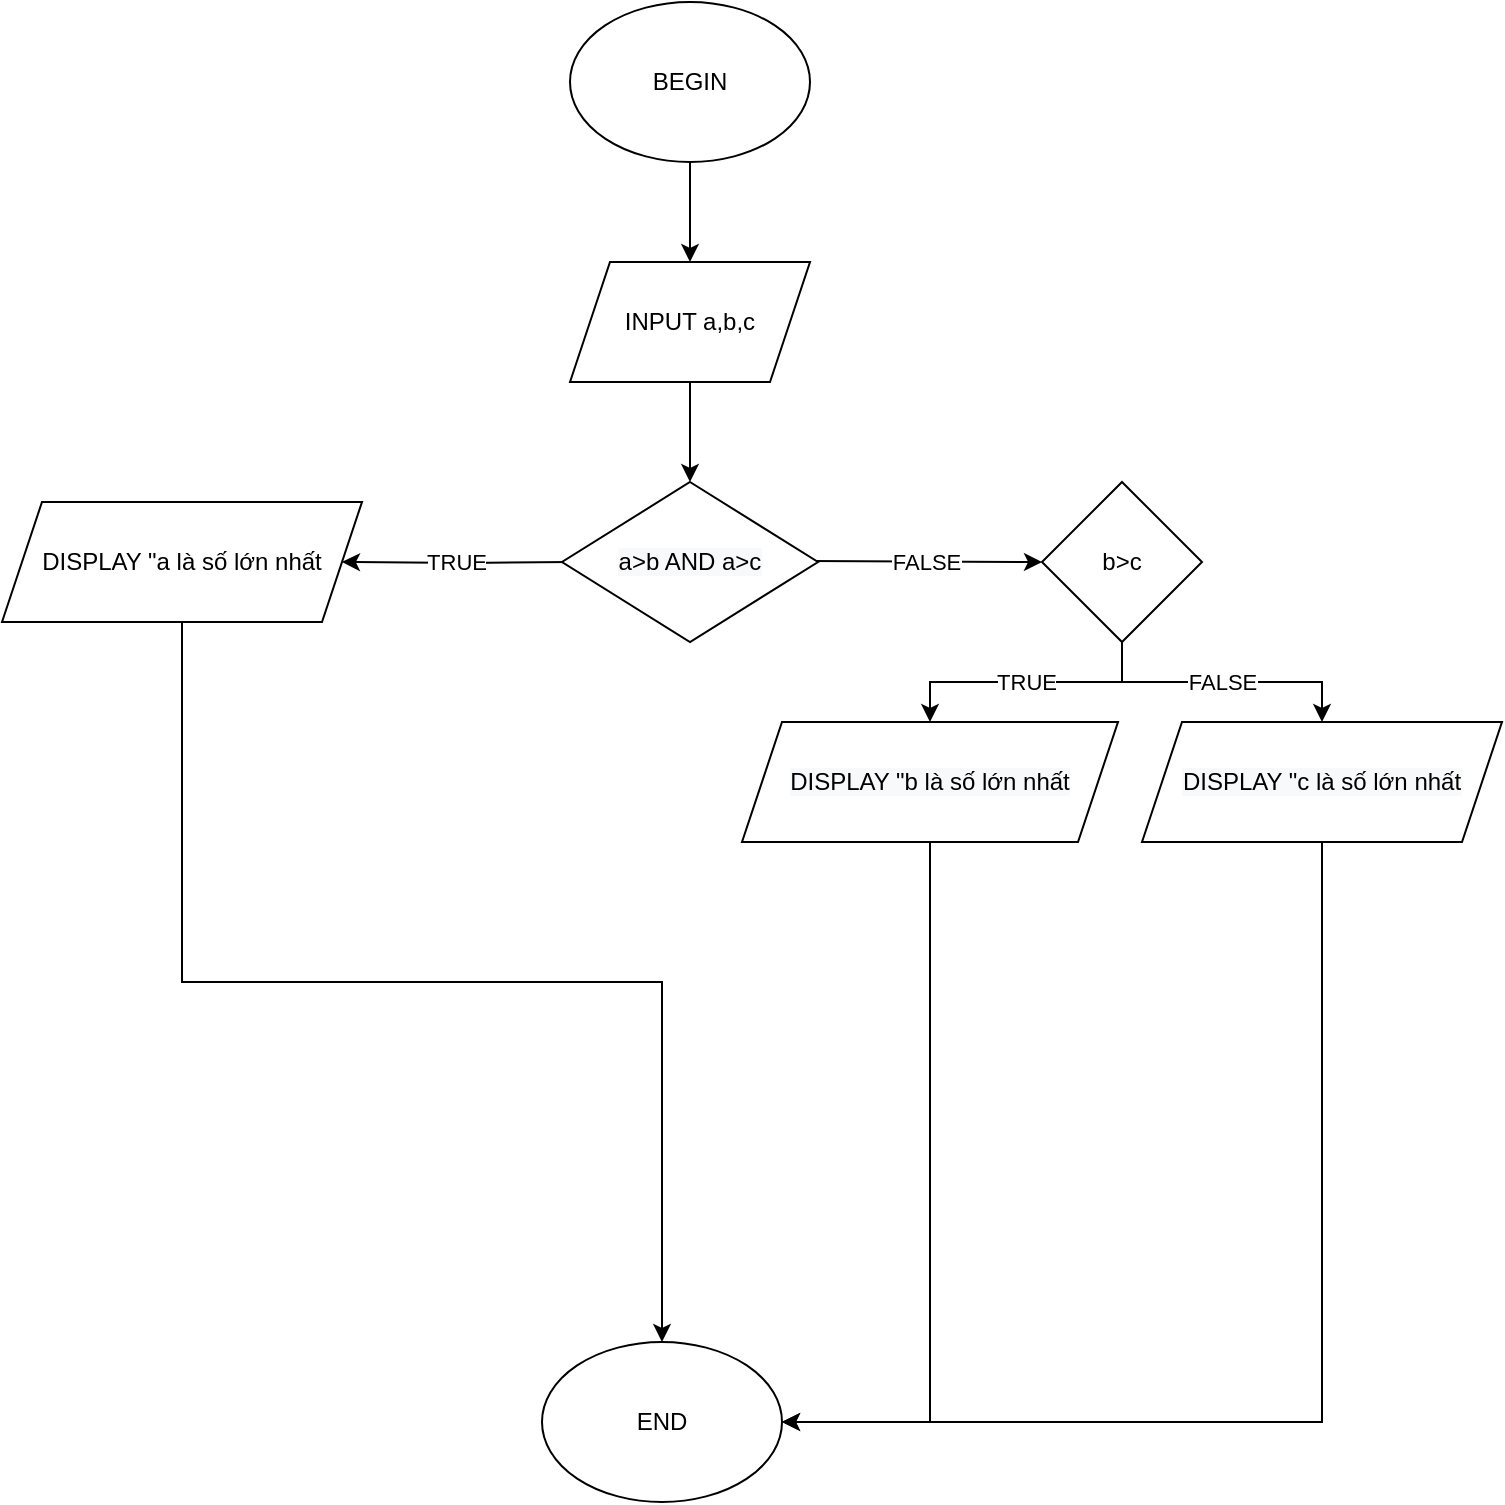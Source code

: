 <mxfile version="16.1.0" type="device"><diagram id="rBQ-P9c_nkcs3ZP8KJiG" name="Page-1"><mxGraphModel dx="1038" dy="489" grid="1" gridSize="10" guides="1" tooltips="1" connect="1" arrows="1" fold="1" page="1" pageScale="1" pageWidth="827" pageHeight="1169" math="0" shadow="0"><root><mxCell id="0"/><mxCell id="1" parent="0"/><mxCell id="wATK9HUyAVLIo8HQvBsL-7" style="edgeStyle=orthogonalEdgeStyle;rounded=0;orthogonalLoop=1;jettySize=auto;html=1;exitX=0.5;exitY=1;exitDx=0;exitDy=0;entryX=0.5;entryY=0;entryDx=0;entryDy=0;" edge="1" parent="1" source="wATK9HUyAVLIo8HQvBsL-1" target="wATK9HUyAVLIo8HQvBsL-3"><mxGeometry relative="1" as="geometry"/></mxCell><mxCell id="wATK9HUyAVLIo8HQvBsL-1" value="BEGIN" style="ellipse;whiteSpace=wrap;html=1;" vertex="1" parent="1"><mxGeometry x="354" y="50" width="120" height="80" as="geometry"/></mxCell><mxCell id="wATK9HUyAVLIo8HQvBsL-2" value="END" style="ellipse;whiteSpace=wrap;html=1;" vertex="1" parent="1"><mxGeometry x="340" y="720" width="120" height="80" as="geometry"/></mxCell><mxCell id="wATK9HUyAVLIo8HQvBsL-22" style="edgeStyle=orthogonalEdgeStyle;rounded=0;orthogonalLoop=1;jettySize=auto;html=1;exitX=0.5;exitY=1;exitDx=0;exitDy=0;entryX=0.5;entryY=0;entryDx=0;entryDy=0;" edge="1" parent="1" source="wATK9HUyAVLIo8HQvBsL-3" target="wATK9HUyAVLIo8HQvBsL-20"><mxGeometry relative="1" as="geometry"/></mxCell><mxCell id="wATK9HUyAVLIo8HQvBsL-3" value="INPUT a,b,c" style="shape=parallelogram;perimeter=parallelogramPerimeter;whiteSpace=wrap;html=1;fixedSize=1;" vertex="1" parent="1"><mxGeometry x="354" y="180" width="120" height="60" as="geometry"/></mxCell><mxCell id="wATK9HUyAVLIo8HQvBsL-12" value="TRUE" style="edgeStyle=orthogonalEdgeStyle;rounded=0;orthogonalLoop=1;jettySize=auto;html=1;exitX=0;exitY=0.5;exitDx=0;exitDy=0;entryX=1;entryY=0.5;entryDx=0;entryDy=0;" edge="1" parent="1" target="wATK9HUyAVLIo8HQvBsL-5"><mxGeometry relative="1" as="geometry"><mxPoint x="354" y="330" as="sourcePoint"/></mxGeometry></mxCell><mxCell id="wATK9HUyAVLIo8HQvBsL-17" value="FALSE" style="edgeStyle=orthogonalEdgeStyle;rounded=0;orthogonalLoop=1;jettySize=auto;html=1;exitX=1;exitY=0.5;exitDx=0;exitDy=0;entryX=0;entryY=0.5;entryDx=0;entryDy=0;" edge="1" parent="1" target="wATK9HUyAVLIo8HQvBsL-23"><mxGeometry relative="1" as="geometry"><mxPoint x="474" y="329.5" as="sourcePoint"/><mxPoint x="580" y="329.5" as="targetPoint"/></mxGeometry></mxCell><mxCell id="wATK9HUyAVLIo8HQvBsL-11" style="edgeStyle=orthogonalEdgeStyle;rounded=0;orthogonalLoop=1;jettySize=auto;html=1;exitX=0.5;exitY=1;exitDx=0;exitDy=0;" edge="1" parent="1" source="wATK9HUyAVLIo8HQvBsL-5" target="wATK9HUyAVLIo8HQvBsL-2"><mxGeometry relative="1" as="geometry"/></mxCell><mxCell id="wATK9HUyAVLIo8HQvBsL-5" value="DISPLAY &quot;a là số lớn nhất" style="shape=parallelogram;perimeter=parallelogramPerimeter;whiteSpace=wrap;html=1;fixedSize=1;" vertex="1" parent="1"><mxGeometry x="70" y="300" width="180" height="60" as="geometry"/></mxCell><mxCell id="wATK9HUyAVLIo8HQvBsL-15" value="TRUE" style="edgeStyle=orthogonalEdgeStyle;rounded=0;orthogonalLoop=1;jettySize=auto;html=1;exitX=0.5;exitY=1;exitDx=0;exitDy=0;" edge="1" parent="1" source="wATK9HUyAVLIo8HQvBsL-23" target="wATK9HUyAVLIo8HQvBsL-13"><mxGeometry relative="1" as="geometry"><mxPoint x="640" y="360" as="sourcePoint"/></mxGeometry></mxCell><mxCell id="wATK9HUyAVLIo8HQvBsL-16" value="FALSE" style="edgeStyle=orthogonalEdgeStyle;rounded=0;orthogonalLoop=1;jettySize=auto;html=1;exitX=0.5;exitY=1;exitDx=0;exitDy=0;" edge="1" parent="1" source="wATK9HUyAVLIo8HQvBsL-23" target="wATK9HUyAVLIo8HQvBsL-14"><mxGeometry relative="1" as="geometry"><mxPoint x="668" y="370" as="sourcePoint"/></mxGeometry></mxCell><mxCell id="wATK9HUyAVLIo8HQvBsL-18" style="edgeStyle=orthogonalEdgeStyle;rounded=0;orthogonalLoop=1;jettySize=auto;html=1;exitX=0.5;exitY=1;exitDx=0;exitDy=0;entryX=1;entryY=0.5;entryDx=0;entryDy=0;" edge="1" parent="1" source="wATK9HUyAVLIo8HQvBsL-13" target="wATK9HUyAVLIo8HQvBsL-2"><mxGeometry relative="1" as="geometry"/></mxCell><mxCell id="wATK9HUyAVLIo8HQvBsL-13" value="&lt;span style=&quot;color: rgb(0 , 0 , 0) ; font-family: &amp;#34;helvetica&amp;#34; ; font-size: 12px ; font-style: normal ; font-weight: 400 ; letter-spacing: normal ; text-align: center ; text-indent: 0px ; text-transform: none ; word-spacing: 0px ; background-color: rgb(248 , 249 , 250) ; display: inline ; float: none&quot;&gt;DISPLAY &quot;b là số lớn nhất&lt;/span&gt;" style="shape=parallelogram;perimeter=parallelogramPerimeter;whiteSpace=wrap;html=1;fixedSize=1;" vertex="1" parent="1"><mxGeometry x="440" y="410" width="188" height="60" as="geometry"/></mxCell><mxCell id="wATK9HUyAVLIo8HQvBsL-19" style="edgeStyle=orthogonalEdgeStyle;rounded=0;orthogonalLoop=1;jettySize=auto;html=1;exitX=0.5;exitY=1;exitDx=0;exitDy=0;entryX=1;entryY=0.5;entryDx=0;entryDy=0;" edge="1" parent="1" source="wATK9HUyAVLIo8HQvBsL-14" target="wATK9HUyAVLIo8HQvBsL-2"><mxGeometry relative="1" as="geometry"/></mxCell><mxCell id="wATK9HUyAVLIo8HQvBsL-14" value="&lt;span style=&quot;color: rgb(0 , 0 , 0) ; font-family: &amp;#34;helvetica&amp;#34; ; font-size: 12px ; font-style: normal ; font-weight: 400 ; letter-spacing: normal ; text-align: center ; text-indent: 0px ; text-transform: none ; word-spacing: 0px ; background-color: rgb(248 , 249 , 250) ; display: inline ; float: none&quot;&gt;DISPLAY &quot;c là số lớn nhất&lt;/span&gt;" style="shape=parallelogram;perimeter=parallelogramPerimeter;whiteSpace=wrap;html=1;fixedSize=1;" vertex="1" parent="1"><mxGeometry x="640" y="410" width="180" height="60" as="geometry"/></mxCell><mxCell id="wATK9HUyAVLIo8HQvBsL-20" value="&#10;&#10;&lt;span style=&quot;color: rgb(0, 0, 0); font-family: helvetica; font-size: 12px; font-style: normal; font-weight: 400; letter-spacing: normal; text-align: center; text-indent: 0px; text-transform: none; word-spacing: 0px; background-color: rgb(248, 249, 250); display: inline; float: none;&quot;&gt;a&amp;gt;b AND a&amp;gt;c&lt;/span&gt;&#10;&#10;" style="rhombus;whiteSpace=wrap;html=1;" vertex="1" parent="1"><mxGeometry x="350" y="290" width="128" height="80" as="geometry"/></mxCell><mxCell id="wATK9HUyAVLIo8HQvBsL-23" value="b&amp;gt;c" style="rhombus;whiteSpace=wrap;html=1;" vertex="1" parent="1"><mxGeometry x="590" y="290" width="80" height="80" as="geometry"/></mxCell></root></mxGraphModel></diagram></mxfile>